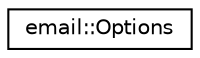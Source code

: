 digraph "Graphical Class Hierarchy"
{
 // LATEX_PDF_SIZE
  edge [fontname="Helvetica",fontsize="10",labelfontname="Helvetica",labelfontsize="10"];
  node [fontname="Helvetica",fontsize="10",shape=record];
  rankdir="LR";
  Node0 [label="email::Options",height=0.2,width=0.4,color="black", fillcolor="white", style="filled",URL="$classemail_1_1Options.html",tooltip="Options container and parsing methods."];
}
